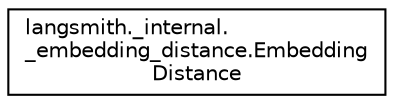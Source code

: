 digraph "Graphical Class Hierarchy"
{
 // LATEX_PDF_SIZE
  edge [fontname="Helvetica",fontsize="10",labelfontname="Helvetica",labelfontsize="10"];
  node [fontname="Helvetica",fontsize="10",shape=record];
  rankdir="LR";
  Node0 [label="langsmith._internal.\l_embedding_distance.Embedding\lDistance",height=0.2,width=0.4,color="black", fillcolor="white", style="filled",URL="$classlangsmith_1_1__internal_1_1__embedding__distance_1_1EmbeddingDistance.html",tooltip=" "];
}
